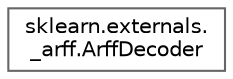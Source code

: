 digraph "Graphical Class Hierarchy"
{
 // LATEX_PDF_SIZE
  bgcolor="transparent";
  edge [fontname=Helvetica,fontsize=10,labelfontname=Helvetica,labelfontsize=10];
  node [fontname=Helvetica,fontsize=10,shape=box,height=0.2,width=0.4];
  rankdir="LR";
  Node0 [id="Node000000",label="sklearn.externals.\l_arff.ArffDecoder",height=0.2,width=0.4,color="grey40", fillcolor="white", style="filled",URL="$df/d04/classsklearn_1_1externals_1_1__arff_1_1ArffDecoder.html",tooltip=" "];
}
